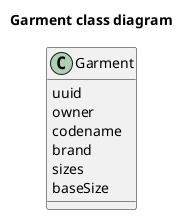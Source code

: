 @startuml
'https://plantuml.com/class-diagram

title Garment class diagram

class Garment {
    uuid
    owner
    codename
    brand
    sizes
    baseSize

}

@enduml
